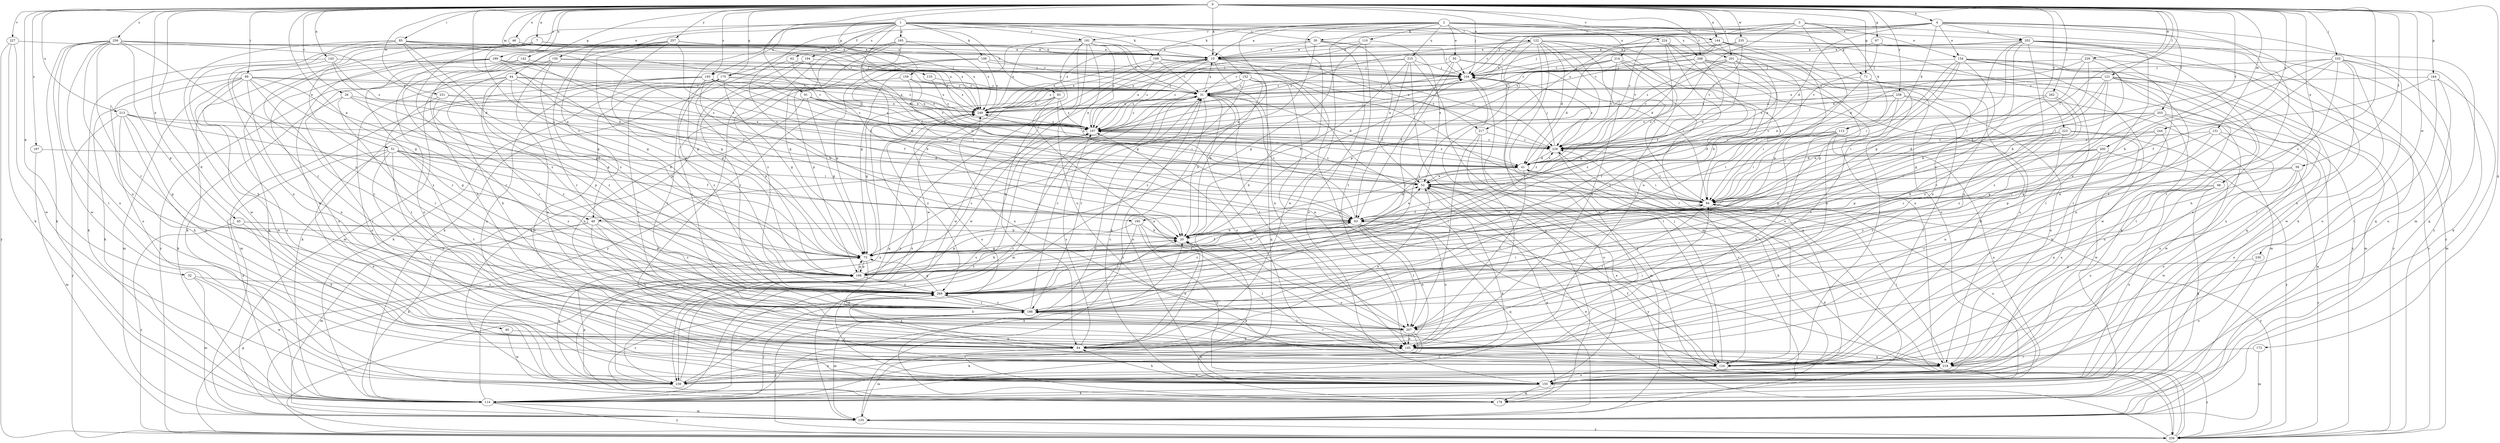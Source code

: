strict digraph  {
0;
1;
2;
3;
4;
7;
10;
20;
26;
30;
31;
32;
40;
41;
45;
46;
48;
49;
50;
51;
52;
58;
62;
63;
64;
67;
71;
73;
83;
84;
85;
89;
91;
94;
103;
104;
106;
109;
110;
113;
114;
121;
122;
124;
131;
133;
135;
142;
143;
144;
145;
150;
152;
154;
155;
159;
164;
165;
166;
172;
175;
176;
181;
186;
187;
189;
193;
194;
195;
197;
200;
201;
202;
203;
207;
213;
214;
215;
217;
218;
223;
224;
227;
228;
229;
230;
231;
235;
239;
244;
248;
249;
256;
257;
258;
259;
262;
269;
0 -> 4  [label=a];
0 -> 7  [label=a];
0 -> 10  [label=a];
0 -> 20  [label=b];
0 -> 26  [label=c];
0 -> 32  [label=d];
0 -> 40  [label=d];
0 -> 45  [label=e];
0 -> 46  [label=e];
0 -> 48  [label=e];
0 -> 49  [label=e];
0 -> 58  [label=f];
0 -> 64  [label=g];
0 -> 67  [label=g];
0 -> 71  [label=g];
0 -> 85  [label=i];
0 -> 89  [label=i];
0 -> 91  [label=i];
0 -> 94  [label=i];
0 -> 103  [label=j];
0 -> 104  [label=j];
0 -> 121  [label=l];
0 -> 131  [label=m];
0 -> 133  [label=m];
0 -> 142  [label=n];
0 -> 143  [label=n];
0 -> 144  [label=n];
0 -> 159  [label=p];
0 -> 164  [label=p];
0 -> 172  [label=q];
0 -> 175  [label=q];
0 -> 187  [label=s];
0 -> 189  [label=s];
0 -> 193  [label=s];
0 -> 200  [label=t];
0 -> 201  [label=t];
0 -> 213  [label=u];
0 -> 223  [label=v];
0 -> 224  [label=v];
0 -> 227  [label=v];
0 -> 229  [label=w];
0 -> 230  [label=w];
0 -> 231  [label=w];
0 -> 235  [label=w];
0 -> 244  [label=x];
0 -> 248  [label=x];
0 -> 256  [label=y];
0 -> 257  [label=y];
0 -> 258  [label=y];
0 -> 262  [label=z];
0 -> 269  [label=z];
1 -> 30  [label=c];
1 -> 49  [label=e];
1 -> 62  [label=f];
1 -> 63  [label=f];
1 -> 83  [label=h];
1 -> 106  [label=k];
1 -> 109  [label=k];
1 -> 144  [label=n];
1 -> 150  [label=o];
1 -> 152  [label=o];
1 -> 165  [label=p];
1 -> 166  [label=p];
1 -> 181  [label=r];
1 -> 193  [label=s];
1 -> 194  [label=s];
1 -> 195  [label=s];
1 -> 201  [label=t];
1 -> 239  [label=w];
1 -> 248  [label=x];
2 -> 49  [label=e];
2 -> 50  [label=e];
2 -> 71  [label=g];
2 -> 84  [label=h];
2 -> 109  [label=k];
2 -> 110  [label=k];
2 -> 122  [label=l];
2 -> 145  [label=n];
2 -> 175  [label=q];
2 -> 181  [label=r];
2 -> 202  [label=t];
2 -> 214  [label=u];
2 -> 215  [label=u];
2 -> 239  [label=w];
3 -> 30  [label=c];
3 -> 113  [label=k];
3 -> 154  [label=o];
3 -> 186  [label=r];
3 -> 195  [label=s];
3 -> 217  [label=u];
3 -> 228  [label=v];
3 -> 259  [label=y];
4 -> 10  [label=a];
4 -> 31  [label=c];
4 -> 41  [label=d];
4 -> 104  [label=j];
4 -> 113  [label=k];
4 -> 124  [label=l];
4 -> 135  [label=m];
4 -> 154  [label=o];
4 -> 155  [label=o];
4 -> 202  [label=t];
4 -> 203  [label=t];
4 -> 249  [label=x];
7 -> 10  [label=a];
7 -> 51  [label=e];
7 -> 73  [label=g];
7 -> 249  [label=x];
7 -> 269  [label=z];
10 -> 104  [label=j];
10 -> 145  [label=n];
10 -> 197  [label=s];
10 -> 217  [label=u];
10 -> 218  [label=u];
10 -> 239  [label=w];
10 -> 249  [label=x];
10 -> 259  [label=y];
20 -> 73  [label=g];
20 -> 104  [label=j];
20 -> 218  [label=u];
26 -> 20  [label=b];
26 -> 114  [label=k];
26 -> 186  [label=r];
26 -> 249  [label=x];
26 -> 269  [label=z];
30 -> 10  [label=a];
30 -> 52  [label=e];
30 -> 73  [label=g];
30 -> 94  [label=i];
30 -> 155  [label=o];
30 -> 249  [label=x];
31 -> 10  [label=a];
31 -> 20  [label=b];
31 -> 41  [label=d];
31 -> 104  [label=j];
31 -> 135  [label=m];
31 -> 155  [label=o];
31 -> 186  [label=r];
31 -> 197  [label=s];
31 -> 207  [label=t];
31 -> 218  [label=u];
31 -> 249  [label=x];
32 -> 135  [label=m];
32 -> 239  [label=w];
32 -> 269  [label=z];
40 -> 145  [label=n];
40 -> 239  [label=w];
41 -> 52  [label=e];
41 -> 94  [label=i];
41 -> 197  [label=s];
41 -> 207  [label=t];
41 -> 228  [label=v];
45 -> 20  [label=b];
45 -> 84  [label=h];
45 -> 166  [label=p];
45 -> 259  [label=y];
46 -> 10  [label=a];
46 -> 186  [label=r];
46 -> 197  [label=s];
46 -> 249  [label=x];
46 -> 269  [label=z];
48 -> 94  [label=i];
48 -> 114  [label=k];
48 -> 155  [label=o];
48 -> 186  [label=r];
48 -> 218  [label=u];
49 -> 20  [label=b];
49 -> 84  [label=h];
49 -> 114  [label=k];
49 -> 135  [label=m];
49 -> 145  [label=n];
49 -> 269  [label=z];
50 -> 63  [label=f];
50 -> 94  [label=i];
50 -> 104  [label=j];
50 -> 186  [label=r];
50 -> 249  [label=x];
50 -> 269  [label=z];
51 -> 41  [label=d];
51 -> 63  [label=f];
51 -> 84  [label=h];
51 -> 94  [label=i];
51 -> 114  [label=k];
51 -> 124  [label=l];
51 -> 155  [label=o];
51 -> 207  [label=t];
51 -> 269  [label=z];
52 -> 94  [label=i];
52 -> 114  [label=k];
52 -> 197  [label=s];
52 -> 259  [label=y];
58 -> 52  [label=e];
58 -> 145  [label=n];
58 -> 239  [label=w];
58 -> 259  [label=y];
58 -> 269  [label=z];
62 -> 63  [label=f];
62 -> 104  [label=j];
62 -> 114  [label=k];
63 -> 20  [label=b];
63 -> 31  [label=c];
63 -> 41  [label=d];
63 -> 52  [label=e];
63 -> 84  [label=h];
63 -> 145  [label=n];
63 -> 176  [label=q];
63 -> 207  [label=t];
63 -> 269  [label=z];
64 -> 31  [label=c];
64 -> 63  [label=f];
64 -> 124  [label=l];
64 -> 155  [label=o];
64 -> 166  [label=p];
64 -> 186  [label=r];
64 -> 249  [label=x];
64 -> 269  [label=z];
67 -> 10  [label=a];
67 -> 176  [label=q];
67 -> 228  [label=v];
71 -> 31  [label=c];
71 -> 52  [label=e];
71 -> 94  [label=i];
71 -> 124  [label=l];
71 -> 135  [label=m];
73 -> 63  [label=f];
73 -> 145  [label=n];
73 -> 166  [label=p];
83 -> 73  [label=g];
83 -> 94  [label=i];
83 -> 145  [label=n];
83 -> 176  [label=q];
83 -> 197  [label=s];
83 -> 249  [label=x];
84 -> 20  [label=b];
84 -> 52  [label=e];
84 -> 94  [label=i];
84 -> 124  [label=l];
84 -> 135  [label=m];
84 -> 197  [label=s];
84 -> 269  [label=z];
85 -> 10  [label=a];
85 -> 31  [label=c];
85 -> 52  [label=e];
85 -> 73  [label=g];
85 -> 84  [label=h];
85 -> 145  [label=n];
85 -> 166  [label=p];
85 -> 228  [label=v];
85 -> 239  [label=w];
89 -> 31  [label=c];
89 -> 73  [label=g];
89 -> 114  [label=k];
89 -> 135  [label=m];
89 -> 145  [label=n];
89 -> 155  [label=o];
89 -> 186  [label=r];
89 -> 239  [label=w];
89 -> 249  [label=x];
89 -> 269  [label=z];
91 -> 41  [label=d];
91 -> 73  [label=g];
91 -> 145  [label=n];
91 -> 197  [label=s];
91 -> 249  [label=x];
94 -> 63  [label=f];
94 -> 155  [label=o];
94 -> 207  [label=t];
94 -> 228  [label=v];
94 -> 259  [label=y];
103 -> 20  [label=b];
103 -> 84  [label=h];
103 -> 94  [label=i];
103 -> 104  [label=j];
103 -> 114  [label=k];
103 -> 124  [label=l];
103 -> 155  [label=o];
103 -> 207  [label=t];
103 -> 239  [label=w];
104 -> 31  [label=c];
104 -> 124  [label=l];
104 -> 145  [label=n];
104 -> 228  [label=v];
106 -> 73  [label=g];
106 -> 104  [label=j];
106 -> 166  [label=p];
106 -> 228  [label=v];
106 -> 249  [label=x];
106 -> 259  [label=y];
109 -> 31  [label=c];
109 -> 104  [label=j];
109 -> 228  [label=v];
109 -> 239  [label=w];
109 -> 249  [label=x];
110 -> 10  [label=a];
110 -> 52  [label=e];
110 -> 73  [label=g];
110 -> 197  [label=s];
110 -> 207  [label=t];
113 -> 41  [label=d];
113 -> 84  [label=h];
113 -> 94  [label=i];
113 -> 155  [label=o];
113 -> 166  [label=p];
113 -> 228  [label=v];
114 -> 20  [label=b];
114 -> 31  [label=c];
114 -> 135  [label=m];
114 -> 186  [label=r];
114 -> 197  [label=s];
114 -> 249  [label=x];
114 -> 259  [label=y];
121 -> 20  [label=b];
121 -> 31  [label=c];
121 -> 73  [label=g];
121 -> 124  [label=l];
121 -> 135  [label=m];
121 -> 145  [label=n];
121 -> 197  [label=s];
121 -> 218  [label=u];
121 -> 249  [label=x];
121 -> 269  [label=z];
122 -> 10  [label=a];
122 -> 41  [label=d];
122 -> 104  [label=j];
122 -> 124  [label=l];
122 -> 135  [label=m];
122 -> 145  [label=n];
122 -> 166  [label=p];
122 -> 197  [label=s];
122 -> 218  [label=u];
122 -> 239  [label=w];
122 -> 269  [label=z];
124 -> 52  [label=e];
124 -> 63  [label=f];
124 -> 104  [label=j];
124 -> 155  [label=o];
124 -> 228  [label=v];
124 -> 249  [label=x];
131 -> 73  [label=g];
131 -> 155  [label=o];
131 -> 166  [label=p];
131 -> 218  [label=u];
131 -> 228  [label=v];
133 -> 31  [label=c];
133 -> 197  [label=s];
135 -> 31  [label=c];
135 -> 52  [label=e];
135 -> 259  [label=y];
142 -> 63  [label=f];
142 -> 104  [label=j];
142 -> 186  [label=r];
142 -> 259  [label=y];
143 -> 41  [label=d];
143 -> 104  [label=j];
143 -> 114  [label=k];
143 -> 155  [label=o];
143 -> 197  [label=s];
144 -> 10  [label=a];
144 -> 52  [label=e];
144 -> 124  [label=l];
144 -> 145  [label=n];
144 -> 166  [label=p];
144 -> 197  [label=s];
144 -> 228  [label=v];
145 -> 124  [label=l];
145 -> 186  [label=r];
145 -> 218  [label=u];
150 -> 31  [label=c];
150 -> 84  [label=h];
150 -> 104  [label=j];
150 -> 135  [label=m];
150 -> 186  [label=r];
150 -> 218  [label=u];
152 -> 20  [label=b];
152 -> 31  [label=c];
152 -> 124  [label=l];
152 -> 145  [label=n];
152 -> 176  [label=q];
152 -> 197  [label=s];
152 -> 249  [label=x];
152 -> 269  [label=z];
154 -> 63  [label=f];
154 -> 73  [label=g];
154 -> 94  [label=i];
154 -> 104  [label=j];
154 -> 114  [label=k];
154 -> 176  [label=q];
154 -> 186  [label=r];
154 -> 239  [label=w];
154 -> 259  [label=y];
155 -> 31  [label=c];
155 -> 84  [label=h];
155 -> 114  [label=k];
155 -> 176  [label=q];
155 -> 269  [label=z];
159 -> 31  [label=c];
159 -> 41  [label=d];
159 -> 186  [label=r];
159 -> 228  [label=v];
159 -> 249  [label=x];
164 -> 31  [label=c];
164 -> 63  [label=f];
164 -> 124  [label=l];
164 -> 135  [label=m];
164 -> 218  [label=u];
165 -> 10  [label=a];
165 -> 41  [label=d];
165 -> 73  [label=g];
165 -> 124  [label=l];
165 -> 249  [label=x];
165 -> 269  [label=z];
166 -> 20  [label=b];
166 -> 63  [label=f];
166 -> 73  [label=g];
166 -> 197  [label=s];
166 -> 269  [label=z];
172 -> 124  [label=l];
172 -> 135  [label=m];
175 -> 31  [label=c];
175 -> 73  [label=g];
175 -> 114  [label=k];
175 -> 145  [label=n];
175 -> 155  [label=o];
175 -> 166  [label=p];
175 -> 197  [label=s];
175 -> 207  [label=t];
176 -> 20  [label=b];
176 -> 31  [label=c];
176 -> 269  [label=z];
181 -> 10  [label=a];
181 -> 31  [label=c];
181 -> 52  [label=e];
181 -> 73  [label=g];
181 -> 84  [label=h];
181 -> 94  [label=i];
181 -> 197  [label=s];
181 -> 218  [label=u];
181 -> 239  [label=w];
181 -> 249  [label=x];
186 -> 31  [label=c];
186 -> 94  [label=i];
186 -> 135  [label=m];
186 -> 207  [label=t];
186 -> 259  [label=y];
186 -> 269  [label=z];
187 -> 41  [label=d];
187 -> 135  [label=m];
189 -> 52  [label=e];
189 -> 73  [label=g];
189 -> 104  [label=j];
189 -> 114  [label=k];
189 -> 155  [label=o];
189 -> 176  [label=q];
189 -> 186  [label=r];
189 -> 197  [label=s];
193 -> 20  [label=b];
193 -> 31  [label=c];
193 -> 52  [label=e];
193 -> 94  [label=i];
193 -> 114  [label=k];
193 -> 135  [label=m];
193 -> 197  [label=s];
193 -> 218  [label=u];
193 -> 228  [label=v];
193 -> 269  [label=z];
194 -> 20  [label=b];
194 -> 104  [label=j];
194 -> 176  [label=q];
194 -> 186  [label=r];
195 -> 20  [label=b];
195 -> 124  [label=l];
195 -> 155  [label=o];
195 -> 166  [label=p];
195 -> 186  [label=r];
197 -> 10  [label=a];
197 -> 104  [label=j];
197 -> 228  [label=v];
200 -> 20  [label=b];
200 -> 41  [label=d];
200 -> 94  [label=i];
200 -> 155  [label=o];
200 -> 186  [label=r];
200 -> 218  [label=u];
201 -> 20  [label=b];
201 -> 52  [label=e];
201 -> 104  [label=j];
201 -> 124  [label=l];
201 -> 197  [label=s];
201 -> 228  [label=v];
201 -> 259  [label=y];
202 -> 10  [label=a];
202 -> 31  [label=c];
202 -> 73  [label=g];
202 -> 114  [label=k];
202 -> 124  [label=l];
202 -> 145  [label=n];
202 -> 155  [label=o];
202 -> 176  [label=q];
202 -> 186  [label=r];
202 -> 269  [label=z];
203 -> 135  [label=m];
203 -> 197  [label=s];
203 -> 207  [label=t];
203 -> 218  [label=u];
203 -> 228  [label=v];
203 -> 239  [label=w];
203 -> 269  [label=z];
207 -> 84  [label=h];
207 -> 114  [label=k];
207 -> 145  [label=n];
207 -> 197  [label=s];
207 -> 239  [label=w];
207 -> 249  [label=x];
213 -> 73  [label=g];
213 -> 84  [label=h];
213 -> 145  [label=n];
213 -> 166  [label=p];
213 -> 197  [label=s];
213 -> 228  [label=v];
213 -> 259  [label=y];
214 -> 31  [label=c];
214 -> 41  [label=d];
214 -> 94  [label=i];
214 -> 104  [label=j];
214 -> 155  [label=o];
214 -> 176  [label=q];
214 -> 228  [label=v];
215 -> 20  [label=b];
215 -> 31  [label=c];
215 -> 63  [label=f];
215 -> 104  [label=j];
215 -> 176  [label=q];
215 -> 197  [label=s];
215 -> 259  [label=y];
217 -> 135  [label=m];
217 -> 155  [label=o];
217 -> 207  [label=t];
217 -> 228  [label=v];
218 -> 94  [label=i];
218 -> 239  [label=w];
218 -> 259  [label=y];
223 -> 41  [label=d];
223 -> 145  [label=n];
223 -> 166  [label=p];
223 -> 228  [label=v];
223 -> 239  [label=w];
223 -> 259  [label=y];
224 -> 10  [label=a];
224 -> 104  [label=j];
224 -> 155  [label=o];
224 -> 166  [label=p];
224 -> 186  [label=r];
224 -> 269  [label=z];
227 -> 10  [label=a];
227 -> 114  [label=k];
227 -> 239  [label=w];
227 -> 259  [label=y];
228 -> 41  [label=d];
228 -> 104  [label=j];
228 -> 114  [label=k];
228 -> 249  [label=x];
229 -> 20  [label=b];
229 -> 41  [label=d];
229 -> 63  [label=f];
229 -> 94  [label=i];
229 -> 104  [label=j];
229 -> 259  [label=y];
230 -> 155  [label=o];
230 -> 166  [label=p];
231 -> 166  [label=p];
231 -> 197  [label=s];
231 -> 207  [label=t];
231 -> 249  [label=x];
235 -> 10  [label=a];
235 -> 104  [label=j];
235 -> 145  [label=n];
235 -> 197  [label=s];
235 -> 228  [label=v];
235 -> 259  [label=y];
239 -> 20  [label=b];
239 -> 73  [label=g];
239 -> 145  [label=n];
239 -> 166  [label=p];
239 -> 197  [label=s];
239 -> 249  [label=x];
244 -> 52  [label=e];
244 -> 73  [label=g];
244 -> 84  [label=h];
244 -> 228  [label=v];
248 -> 31  [label=c];
248 -> 41  [label=d];
248 -> 63  [label=f];
248 -> 104  [label=j];
248 -> 145  [label=n];
248 -> 186  [label=r];
248 -> 218  [label=u];
249 -> 197  [label=s];
249 -> 269  [label=z];
256 -> 10  [label=a];
256 -> 31  [label=c];
256 -> 73  [label=g];
256 -> 114  [label=k];
256 -> 124  [label=l];
256 -> 145  [label=n];
256 -> 166  [label=p];
256 -> 186  [label=r];
256 -> 197  [label=s];
256 -> 218  [label=u];
256 -> 239  [label=w];
257 -> 10  [label=a];
257 -> 63  [label=f];
257 -> 73  [label=g];
257 -> 84  [label=h];
257 -> 104  [label=j];
257 -> 155  [label=o];
257 -> 166  [label=p];
257 -> 249  [label=x];
257 -> 269  [label=z];
258 -> 94  [label=i];
258 -> 124  [label=l];
258 -> 197  [label=s];
258 -> 207  [label=t];
258 -> 218  [label=u];
258 -> 249  [label=x];
259 -> 41  [label=d];
259 -> 52  [label=e];
259 -> 73  [label=g];
259 -> 228  [label=v];
262 -> 94  [label=i];
262 -> 186  [label=r];
262 -> 249  [label=x];
262 -> 269  [label=z];
269 -> 52  [label=e];
269 -> 73  [label=g];
269 -> 186  [label=r];
}
